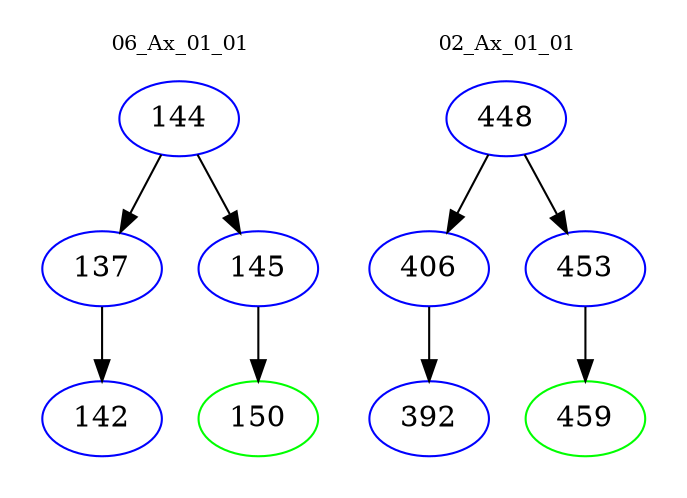digraph{
subgraph cluster_0 {
color = white
label = "06_Ax_01_01";
fontsize=10;
T0_144 [label="144", color="blue"]
T0_144 -> T0_137 [color="black"]
T0_137 [label="137", color="blue"]
T0_137 -> T0_142 [color="black"]
T0_142 [label="142", color="blue"]
T0_144 -> T0_145 [color="black"]
T0_145 [label="145", color="blue"]
T0_145 -> T0_150 [color="black"]
T0_150 [label="150", color="green"]
}
subgraph cluster_1 {
color = white
label = "02_Ax_01_01";
fontsize=10;
T1_448 [label="448", color="blue"]
T1_448 -> T1_406 [color="black"]
T1_406 [label="406", color="blue"]
T1_406 -> T1_392 [color="black"]
T1_392 [label="392", color="blue"]
T1_448 -> T1_453 [color="black"]
T1_453 [label="453", color="blue"]
T1_453 -> T1_459 [color="black"]
T1_459 [label="459", color="green"]
}
}
